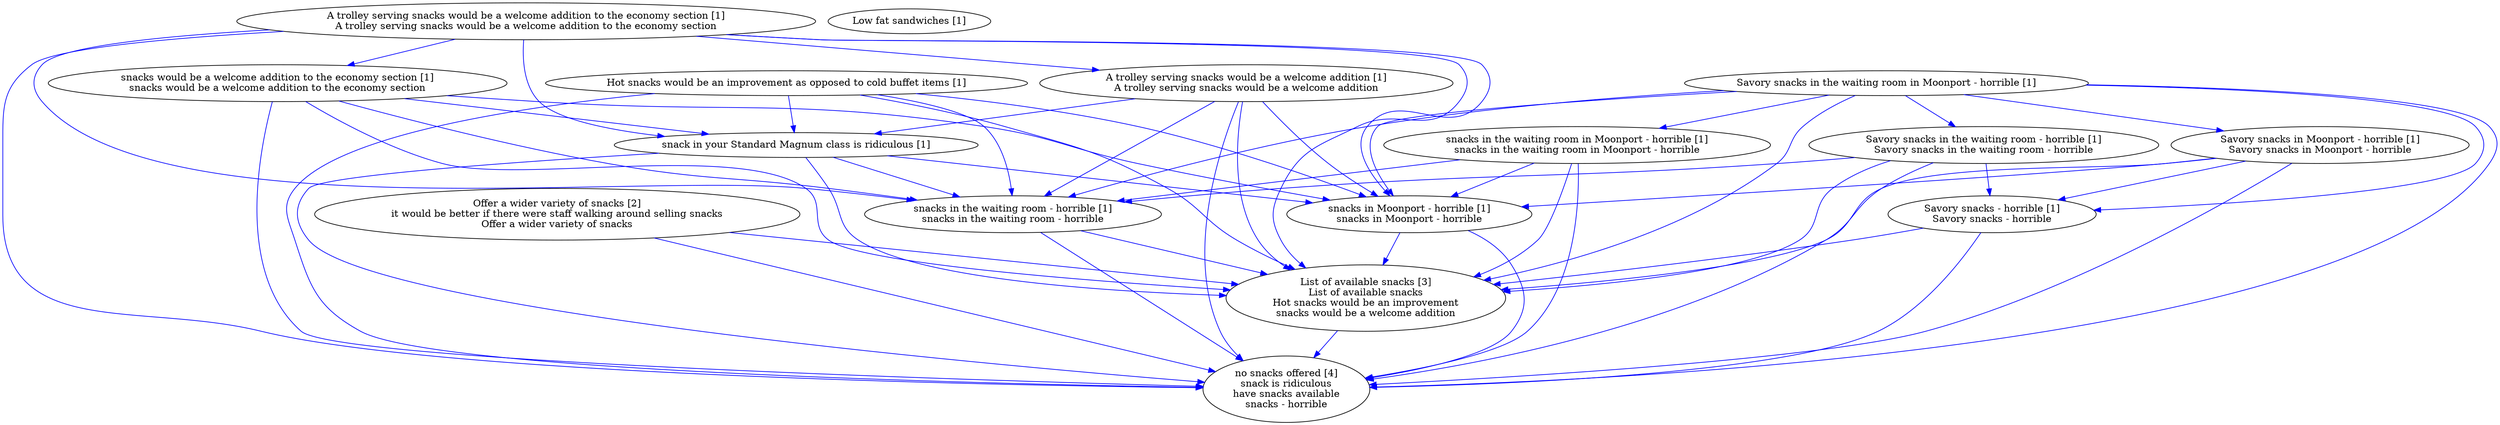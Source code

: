 digraph collapsedGraph {
"no snacks offered [4]\nsnack is ridiculous\nhave snacks available\nsnacks - horrible""Offer a wider variety of snacks [2]\nit would be better if there were staff walking around selling snacks\nOffer a wider variety of snacks""List of available snacks [3]\nList of available snacks\nHot snacks would be an improvement\nsnacks would be a welcome addition""A trolley serving snacks would be a welcome addition to the economy section [1]\nA trolley serving snacks would be a welcome addition to the economy section""A trolley serving snacks would be a welcome addition [1]\nA trolley serving snacks would be a welcome addition""snacks would be a welcome addition to the economy section [1]\nsnacks would be a welcome addition to the economy section""Hot snacks would be an improvement as opposed to cold buffet items [1]""Low fat sandwiches [1]""Savory snacks in the waiting room in Moonport - horrible [1]""Savory snacks in Moonport - horrible [1]\nSavory snacks in Moonport - horrible""Savory snacks - horrible [1]\nSavory snacks - horrible""snacks in Moonport - horrible [1]\nsnacks in Moonport - horrible""Savory snacks in the waiting room - horrible [1]\nSavory snacks in the waiting room - horrible""snacks in the waiting room - horrible [1]\nsnacks in the waiting room - horrible""snacks in the waiting room in Moonport - horrible [1]\nsnacks in the waiting room in Moonport - horrible""snack in your Standard Magnum class is ridiculous [1]""snacks would be a welcome addition to the economy section [1]\nsnacks would be a welcome addition to the economy section" -> "snack in your Standard Magnum class is ridiculous [1]" [color=blue]
"snacks would be a welcome addition to the economy section [1]\nsnacks would be a welcome addition to the economy section" -> "List of available snacks [3]\nList of available snacks\nHot snacks would be an improvement\nsnacks would be a welcome addition" [color=blue]
"snacks would be a welcome addition to the economy section [1]\nsnacks would be a welcome addition to the economy section" -> "no snacks offered [4]\nsnack is ridiculous\nhave snacks available\nsnacks - horrible" [color=blue]
"Savory snacks in the waiting room in Moonport - horrible [1]" -> "no snacks offered [4]\nsnack is ridiculous\nhave snacks available\nsnacks - horrible" [color=blue]
"Hot snacks would be an improvement as opposed to cold buffet items [1]" -> "no snacks offered [4]\nsnack is ridiculous\nhave snacks available\nsnacks - horrible" [color=blue]
"snacks would be a welcome addition to the economy section [1]\nsnacks would be a welcome addition to the economy section" -> "snacks in Moonport - horrible [1]\nsnacks in Moonport - horrible" [color=blue]
"Savory snacks - horrible [1]\nSavory snacks - horrible" -> "no snacks offered [4]\nsnack is ridiculous\nhave snacks available\nsnacks - horrible" [color=blue]
"Savory snacks - horrible [1]\nSavory snacks - horrible" -> "List of available snacks [3]\nList of available snacks\nHot snacks would be an improvement\nsnacks would be a welcome addition" [color=blue]
"snack in your Standard Magnum class is ridiculous [1]" -> "no snacks offered [4]\nsnack is ridiculous\nhave snacks available\nsnacks - horrible" [color=blue]
"A trolley serving snacks would be a welcome addition to the economy section [1]\nA trolley serving snacks would be a welcome addition to the economy section" -> "no snacks offered [4]\nsnack is ridiculous\nhave snacks available\nsnacks - horrible" [color=blue]
"snack in your Standard Magnum class is ridiculous [1]" -> "snacks in the waiting room - horrible [1]\nsnacks in the waiting room - horrible" [color=blue]
"Hot snacks would be an improvement as opposed to cold buffet items [1]" -> "snacks in Moonport - horrible [1]\nsnacks in Moonport - horrible" [color=blue]
"snack in your Standard Magnum class is ridiculous [1]" -> "snacks in Moonport - horrible [1]\nsnacks in Moonport - horrible" [color=blue]
"snacks in the waiting room in Moonport - horrible [1]\nsnacks in the waiting room in Moonport - horrible" -> "no snacks offered [4]\nsnack is ridiculous\nhave snacks available\nsnacks - horrible" [color=blue]
"A trolley serving snacks would be a welcome addition to the economy section [1]\nA trolley serving snacks would be a welcome addition to the economy section" -> "snacks in Moonport - horrible [1]\nsnacks in Moonport - horrible" [color=blue]
"A trolley serving snacks would be a welcome addition to the economy section [1]\nA trolley serving snacks would be a welcome addition to the economy section" -> "snacks in the waiting room - horrible [1]\nsnacks in the waiting room - horrible" [color=blue]
"Savory snacks in the waiting room - horrible [1]\nSavory snacks in the waiting room - horrible" -> "List of available snacks [3]\nList of available snacks\nHot snacks would be an improvement\nsnacks would be a welcome addition" [color=blue]
"Savory snacks in the waiting room - horrible [1]\nSavory snacks in the waiting room - horrible" -> "no snacks offered [4]\nsnack is ridiculous\nhave snacks available\nsnacks - horrible" [color=blue]
"snacks in the waiting room - horrible [1]\nsnacks in the waiting room - horrible" -> "no snacks offered [4]\nsnack is ridiculous\nhave snacks available\nsnacks - horrible" [color=blue]
"snacks in the waiting room - horrible [1]\nsnacks in the waiting room - horrible" -> "List of available snacks [3]\nList of available snacks\nHot snacks would be an improvement\nsnacks would be a welcome addition" [color=blue]
"snack in your Standard Magnum class is ridiculous [1]" -> "List of available snacks [3]\nList of available snacks\nHot snacks would be an improvement\nsnacks would be a welcome addition" [color=blue]
"snacks would be a welcome addition to the economy section [1]\nsnacks would be a welcome addition to the economy section" -> "snacks in the waiting room - horrible [1]\nsnacks in the waiting room - horrible" [color=blue]
"snacks in Moonport - horrible [1]\nsnacks in Moonport - horrible" -> "no snacks offered [4]\nsnack is ridiculous\nhave snacks available\nsnacks - horrible" [color=blue]
"snacks in Moonport - horrible [1]\nsnacks in Moonport - horrible" -> "List of available snacks [3]\nList of available snacks\nHot snacks would be an improvement\nsnacks would be a welcome addition" [color=blue]
"Savory snacks in the waiting room in Moonport - horrible [1]" -> "List of available snacks [3]\nList of available snacks\nHot snacks would be an improvement\nsnacks would be a welcome addition" [color=blue]
"A trolley serving snacks would be a welcome addition to the economy section [1]\nA trolley serving snacks would be a welcome addition to the economy section" -> "List of available snacks [3]\nList of available snacks\nHot snacks would be an improvement\nsnacks would be a welcome addition" [color=blue]
"A trolley serving snacks would be a welcome addition to the economy section [1]\nA trolley serving snacks would be a welcome addition to the economy section" -> "snack in your Standard Magnum class is ridiculous [1]" [color=blue]
"snacks in the waiting room in Moonport - horrible [1]\nsnacks in the waiting room in Moonport - horrible" -> "List of available snacks [3]\nList of available snacks\nHot snacks would be an improvement\nsnacks would be a welcome addition" [color=blue]
"Savory snacks in Moonport - horrible [1]\nSavory snacks in Moonport - horrible" -> "List of available snacks [3]\nList of available snacks\nHot snacks would be an improvement\nsnacks would be a welcome addition" [color=blue]
"Hot snacks would be an improvement as opposed to cold buffet items [1]" -> "snacks in the waiting room - horrible [1]\nsnacks in the waiting room - horrible" [color=blue]
"A trolley serving snacks would be a welcome addition [1]\nA trolley serving snacks would be a welcome addition" -> "snacks in the waiting room - horrible [1]\nsnacks in the waiting room - horrible" [color=blue]
"Savory snacks in Moonport - horrible [1]\nSavory snacks in Moonport - horrible" -> "no snacks offered [4]\nsnack is ridiculous\nhave snacks available\nsnacks - horrible" [color=blue]
"Offer a wider variety of snacks [2]\nit would be better if there were staff walking around selling snacks\nOffer a wider variety of snacks" -> "no snacks offered [4]\nsnack is ridiculous\nhave snacks available\nsnacks - horrible" [color=blue]
"Offer a wider variety of snacks [2]\nit would be better if there were staff walking around selling snacks\nOffer a wider variety of snacks" -> "List of available snacks [3]\nList of available snacks\nHot snacks would be an improvement\nsnacks would be a welcome addition" [color=blue]
"A trolley serving snacks would be a welcome addition [1]\nA trolley serving snacks would be a welcome addition" -> "no snacks offered [4]\nsnack is ridiculous\nhave snacks available\nsnacks - horrible" [color=blue]
"A trolley serving snacks would be a welcome addition [1]\nA trolley serving snacks would be a welcome addition" -> "snack in your Standard Magnum class is ridiculous [1]" [color=blue]
"A trolley serving snacks would be a welcome addition [1]\nA trolley serving snacks would be a welcome addition" -> "List of available snacks [3]\nList of available snacks\nHot snacks would be an improvement\nsnacks would be a welcome addition" [color=blue]
"Hot snacks would be an improvement as opposed to cold buffet items [1]" -> "List of available snacks [3]\nList of available snacks\nHot snacks would be an improvement\nsnacks would be a welcome addition" [color=blue]
"List of available snacks [3]\nList of available snacks\nHot snacks would be an improvement\nsnacks would be a welcome addition" -> "no snacks offered [4]\nsnack is ridiculous\nhave snacks available\nsnacks - horrible" [color=blue]
"Hot snacks would be an improvement as opposed to cold buffet items [1]" -> "snack in your Standard Magnum class is ridiculous [1]" [color=blue]
"A trolley serving snacks would be a welcome addition [1]\nA trolley serving snacks would be a welcome addition" -> "snacks in Moonport - horrible [1]\nsnacks in Moonport - horrible" [color=blue]
"A trolley serving snacks would be a welcome addition to the economy section [1]\nA trolley serving snacks would be a welcome addition to the economy section" -> "A trolley serving snacks would be a welcome addition [1]\nA trolley serving snacks would be a welcome addition" [color=blue]
"A trolley serving snacks would be a welcome addition to the economy section [1]\nA trolley serving snacks would be a welcome addition to the economy section" -> "snacks would be a welcome addition to the economy section [1]\nsnacks would be a welcome addition to the economy section" [color=blue]
"Savory snacks in the waiting room in Moonport - horrible [1]" -> "Savory snacks in Moonport - horrible [1]\nSavory snacks in Moonport - horrible" [color=blue]
"Savory snacks in Moonport - horrible [1]\nSavory snacks in Moonport - horrible" -> "Savory snacks - horrible [1]\nSavory snacks - horrible" [color=blue]
"Savory snacks in Moonport - horrible [1]\nSavory snacks in Moonport - horrible" -> "snacks in Moonport - horrible [1]\nsnacks in Moonport - horrible" [color=blue]
"Savory snacks in the waiting room in Moonport - horrible [1]" -> "Savory snacks in the waiting room - horrible [1]\nSavory snacks in the waiting room - horrible" [color=blue]
"Savory snacks in the waiting room - horrible [1]\nSavory snacks in the waiting room - horrible" -> "Savory snacks - horrible [1]\nSavory snacks - horrible" [color=blue]
"Savory snacks in the waiting room - horrible [1]\nSavory snacks in the waiting room - horrible" -> "snacks in the waiting room - horrible [1]\nsnacks in the waiting room - horrible" [color=blue]
"Savory snacks in the waiting room in Moonport - horrible [1]" -> "snacks in the waiting room in Moonport - horrible [1]\nsnacks in the waiting room in Moonport - horrible" [color=blue]
"snacks in the waiting room in Moonport - horrible [1]\nsnacks in the waiting room in Moonport - horrible" -> "snacks in Moonport - horrible [1]\nsnacks in Moonport - horrible" [color=blue]
"snacks in the waiting room in Moonport - horrible [1]\nsnacks in the waiting room in Moonport - horrible" -> "snacks in the waiting room - horrible [1]\nsnacks in the waiting room - horrible" [color=blue]
"Savory snacks in the waiting room in Moonport - horrible [1]" -> "Savory snacks - horrible [1]\nSavory snacks - horrible" [color=blue]
"Savory snacks in the waiting room in Moonport - horrible [1]" -> "snacks in Moonport - horrible [1]\nsnacks in Moonport - horrible" [color=blue]
"Savory snacks in the waiting room in Moonport - horrible [1]" -> "snacks in the waiting room - horrible [1]\nsnacks in the waiting room - horrible" [color=blue]
}